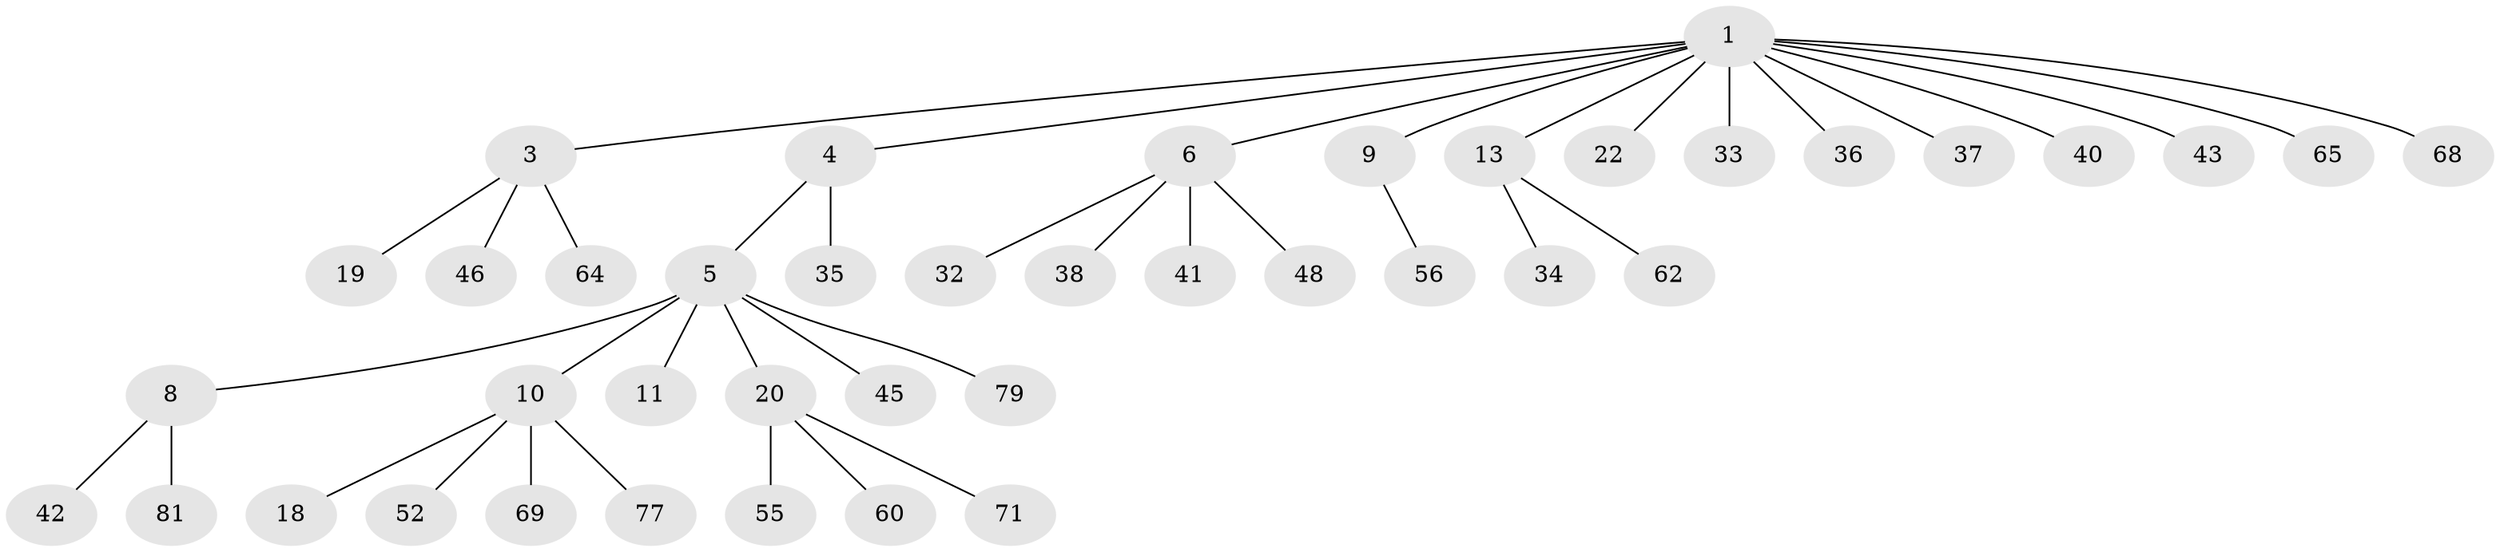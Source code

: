 // original degree distribution, {6: 0.036585365853658534, 4: 0.12195121951219512, 3: 0.10975609756097561, 1: 0.524390243902439, 2: 0.2073170731707317}
// Generated by graph-tools (version 1.1) at 2025/19/03/04/25 18:19:22]
// undirected, 41 vertices, 40 edges
graph export_dot {
graph [start="1"]
  node [color=gray90,style=filled];
  1 [super="+2+25+30"];
  3;
  4 [super="+51+29"];
  5 [super="+7+72"];
  6 [super="+27"];
  8 [super="+15"];
  9 [super="+14+17+47"];
  10 [super="+31+12"];
  11;
  13 [super="+28+50"];
  18;
  19 [super="+49"];
  20 [super="+58+53"];
  22 [super="+54"];
  32;
  33;
  34;
  35;
  36 [super="+39"];
  37 [super="+74+57"];
  38 [super="+66"];
  40;
  41 [super="+61"];
  42;
  43;
  45;
  46;
  48;
  52;
  55;
  56 [super="+82"];
  60;
  62;
  64 [super="+67"];
  65;
  68;
  69;
  71;
  77;
  79;
  81;
  1 -- 6;
  1 -- 13;
  1 -- 33;
  1 -- 3;
  1 -- 4;
  1 -- 22;
  1 -- 40;
  1 -- 9;
  1 -- 65;
  1 -- 36;
  1 -- 37;
  1 -- 68;
  1 -- 43;
  3 -- 19;
  3 -- 46;
  3 -- 64;
  4 -- 5;
  4 -- 35;
  5 -- 8;
  5 -- 10;
  5 -- 20;
  5 -- 45;
  5 -- 11;
  5 -- 79;
  6 -- 41;
  6 -- 32;
  6 -- 38;
  6 -- 48;
  8 -- 81;
  8 -- 42;
  9 -- 56;
  10 -- 18;
  10 -- 52;
  10 -- 69;
  10 -- 77;
  13 -- 34;
  13 -- 62;
  20 -- 55;
  20 -- 60;
  20 -- 71;
}
